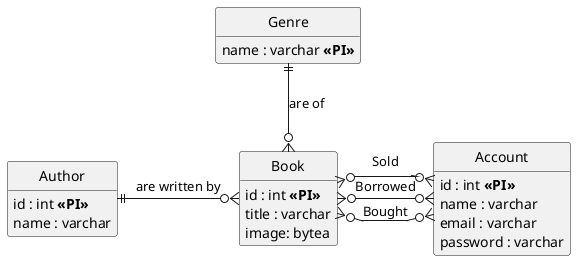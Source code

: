 @startuml database "Library" {
/' Settings '/
hide circle
hide empty methods
skinparam linetype polyline

/' Entities '/
entity Book {
    id : int **<<PI>>**
    title : varchar
    image: bytea
}

entity Author {
    id : int **<<PI>>**
    name : varchar
}

entity Genre {
    name : varchar **<<PI>>**
}

entity Account {
    id : int **<<PI>>**
    name : varchar
    email : varchar
    password : varchar
}

/' Relationships '/
Author ||-right-o{ Book : "are written by"
Genre ||--o{ Book: "are of"
Account }o-left-o{ Book : "Sold"
Account }o-left-o{ Book : "Bought"
Account }o-left-o{ Book : "Borrowed"